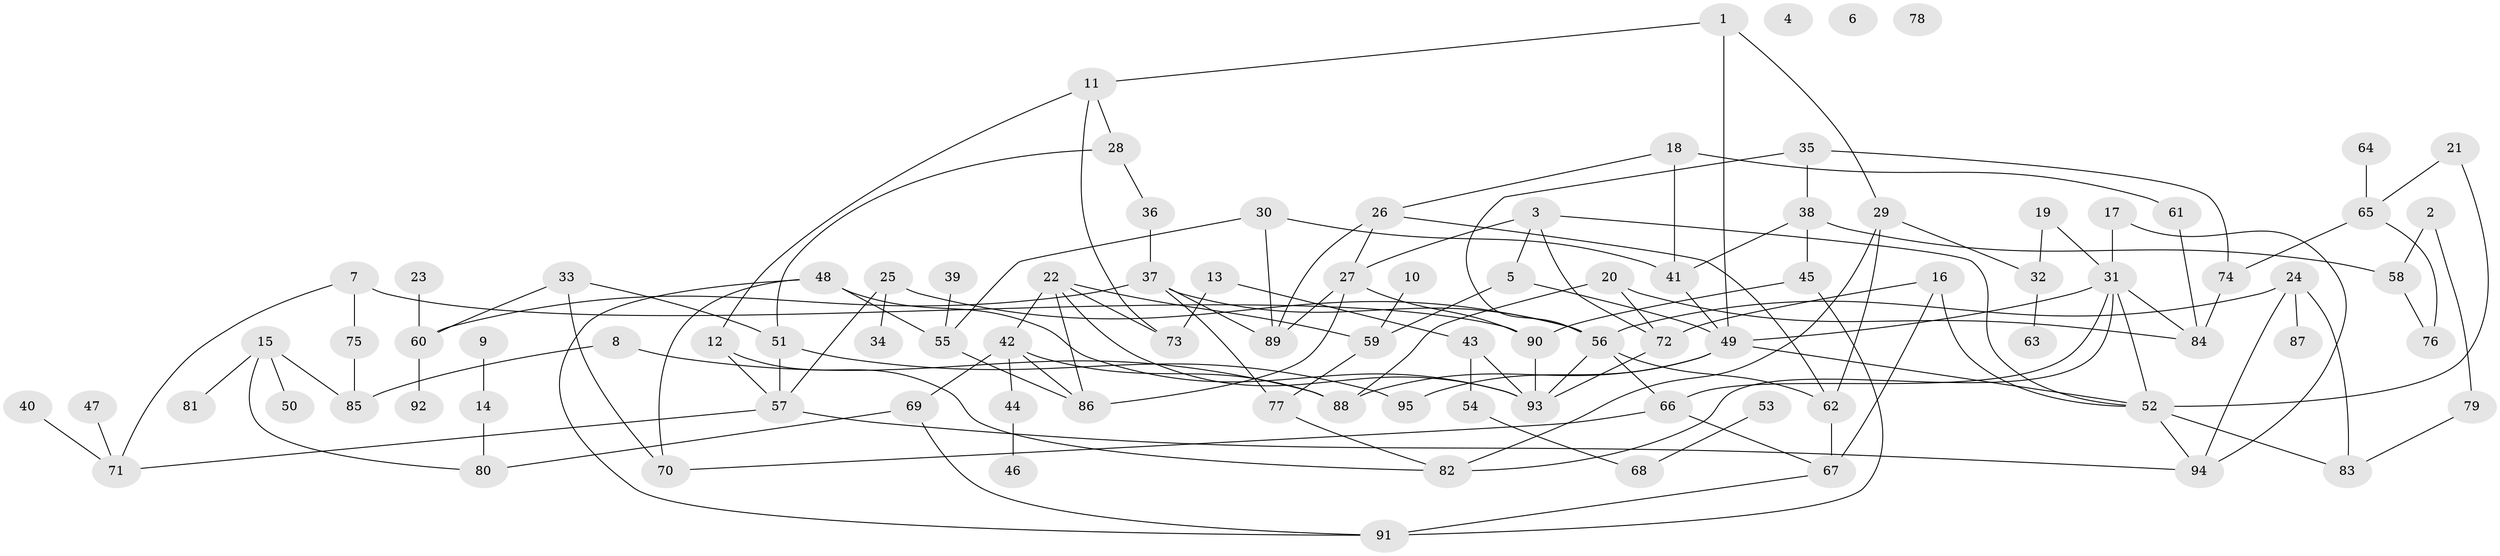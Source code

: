 // Generated by graph-tools (version 1.1) at 2025/33/03/09/25 02:33:30]
// undirected, 95 vertices, 143 edges
graph export_dot {
graph [start="1"]
  node [color=gray90,style=filled];
  1;
  2;
  3;
  4;
  5;
  6;
  7;
  8;
  9;
  10;
  11;
  12;
  13;
  14;
  15;
  16;
  17;
  18;
  19;
  20;
  21;
  22;
  23;
  24;
  25;
  26;
  27;
  28;
  29;
  30;
  31;
  32;
  33;
  34;
  35;
  36;
  37;
  38;
  39;
  40;
  41;
  42;
  43;
  44;
  45;
  46;
  47;
  48;
  49;
  50;
  51;
  52;
  53;
  54;
  55;
  56;
  57;
  58;
  59;
  60;
  61;
  62;
  63;
  64;
  65;
  66;
  67;
  68;
  69;
  70;
  71;
  72;
  73;
  74;
  75;
  76;
  77;
  78;
  79;
  80;
  81;
  82;
  83;
  84;
  85;
  86;
  87;
  88;
  89;
  90;
  91;
  92;
  93;
  94;
  95;
  1 -- 11;
  1 -- 29;
  1 -- 49;
  2 -- 58;
  2 -- 79;
  3 -- 5;
  3 -- 27;
  3 -- 52;
  3 -- 72;
  5 -- 49;
  5 -- 59;
  7 -- 71;
  7 -- 75;
  7 -- 90;
  8 -- 85;
  8 -- 88;
  9 -- 14;
  10 -- 59;
  11 -- 12;
  11 -- 28;
  11 -- 73;
  12 -- 57;
  12 -- 82;
  13 -- 43;
  13 -- 73;
  14 -- 80;
  15 -- 50;
  15 -- 80;
  15 -- 81;
  15 -- 85;
  16 -- 52;
  16 -- 67;
  16 -- 72;
  17 -- 31;
  17 -- 94;
  18 -- 26;
  18 -- 41;
  18 -- 61;
  19 -- 31;
  19 -- 32;
  20 -- 72;
  20 -- 84;
  20 -- 88;
  21 -- 52;
  21 -- 65;
  22 -- 42;
  22 -- 59;
  22 -- 73;
  22 -- 86;
  22 -- 93;
  23 -- 60;
  24 -- 56;
  24 -- 83;
  24 -- 87;
  24 -- 94;
  25 -- 34;
  25 -- 56;
  25 -- 57;
  26 -- 27;
  26 -- 62;
  26 -- 89;
  27 -- 86;
  27 -- 89;
  27 -- 90;
  28 -- 36;
  28 -- 51;
  29 -- 32;
  29 -- 62;
  29 -- 82;
  30 -- 41;
  30 -- 55;
  30 -- 89;
  31 -- 49;
  31 -- 52;
  31 -- 66;
  31 -- 82;
  31 -- 84;
  32 -- 63;
  33 -- 51;
  33 -- 60;
  33 -- 70;
  35 -- 38;
  35 -- 56;
  35 -- 74;
  36 -- 37;
  37 -- 56;
  37 -- 60;
  37 -- 77;
  37 -- 89;
  38 -- 41;
  38 -- 45;
  38 -- 58;
  39 -- 55;
  40 -- 71;
  41 -- 49;
  42 -- 44;
  42 -- 69;
  42 -- 86;
  42 -- 88;
  43 -- 54;
  43 -- 93;
  44 -- 46;
  45 -- 90;
  45 -- 91;
  47 -- 71;
  48 -- 55;
  48 -- 70;
  48 -- 91;
  48 -- 93;
  49 -- 52;
  49 -- 88;
  49 -- 95;
  51 -- 57;
  51 -- 95;
  52 -- 83;
  52 -- 94;
  53 -- 68;
  54 -- 68;
  55 -- 86;
  56 -- 62;
  56 -- 66;
  56 -- 93;
  57 -- 71;
  57 -- 94;
  58 -- 76;
  59 -- 77;
  60 -- 92;
  61 -- 84;
  62 -- 67;
  64 -- 65;
  65 -- 74;
  65 -- 76;
  66 -- 67;
  66 -- 70;
  67 -- 91;
  69 -- 80;
  69 -- 91;
  72 -- 93;
  74 -- 84;
  75 -- 85;
  77 -- 82;
  79 -- 83;
  90 -- 93;
}
